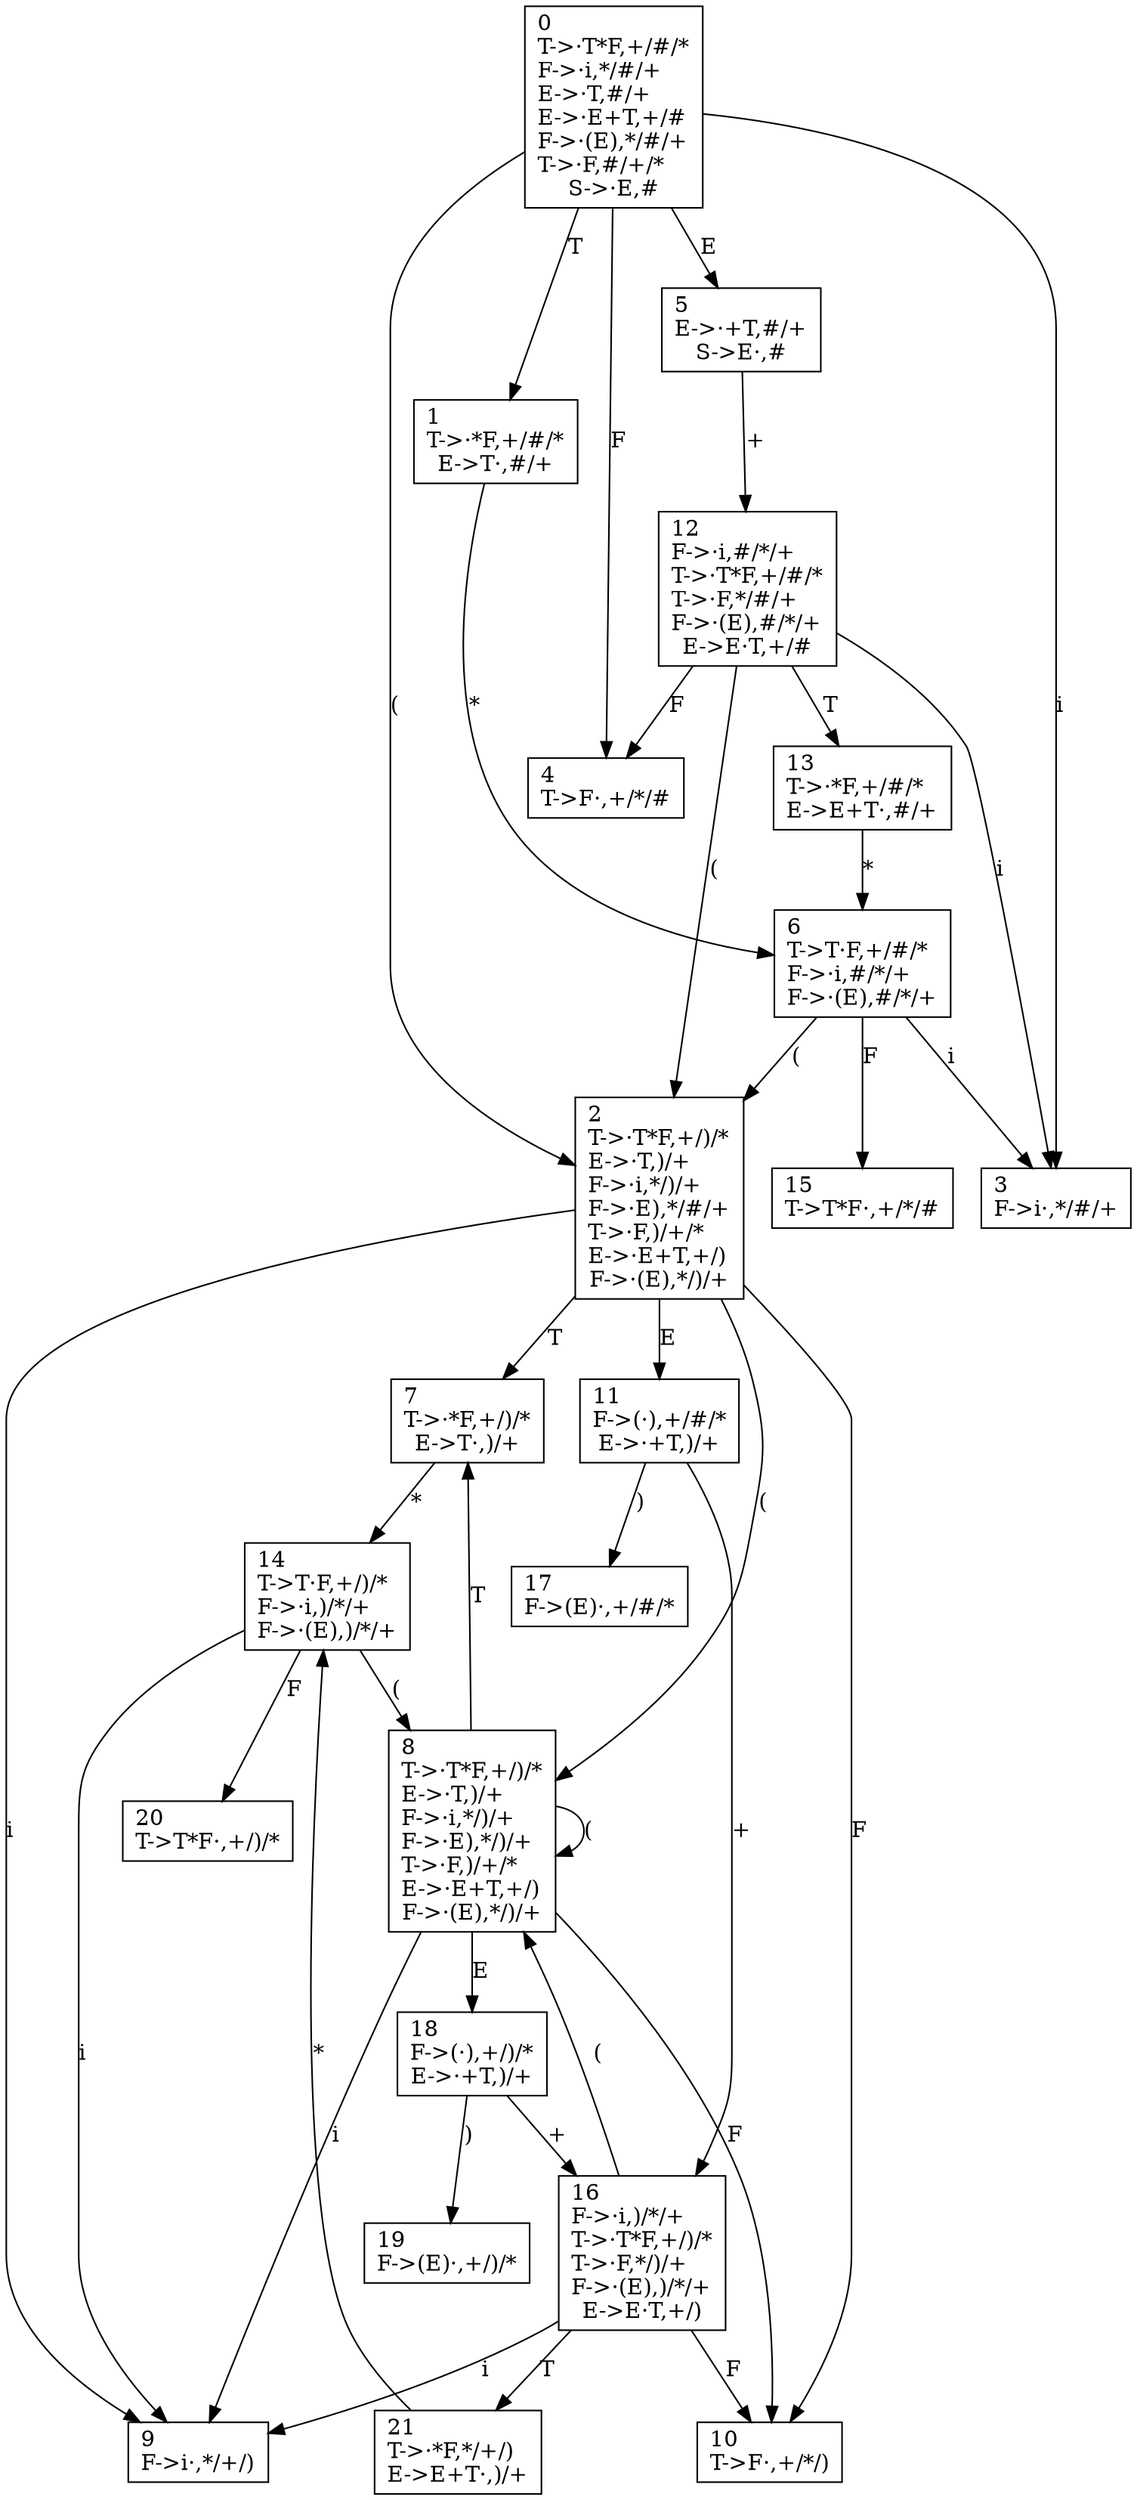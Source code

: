 // DFA
digraph {
	node [shape=box]
	0 [label="0\lT->·T*F,+/#/*\lF->·i,*/#/+\lE->·T,#/+\lE->·E+T,+/#\lF->·(E),*/#/+\lT->·F,#/+/*\lS->·E,#"]
	1 [label="1\lT->·*F,+/#/*\lE->T·,#/+"]
	2 [label="2\lT->·T*F,+/)/*\lE->·T,)/+\lF->·i,*/)/+\lF->·E),*/#/+\lT->·F,)/+/*\lE->·E+T,+/)\lF->·(E),*/)/+"]
	3 [label="3\lF->i·,*/#/+"]
	4 [label="4\lT->F·,+/*/#"]
	5 [label="5\lE->·+T,#/+\lS->E·,#"]
	6 [label="6\lT->T·F,+/#/*\lF->·i,#/*/+\lF->·(E),#/*/+"]
	7 [label="7\lT->·*F,+/)/*\lE->T·,)/+"]
	8 [label="8\lT->·T*F,+/)/*\lE->·T,)/+\lF->·i,*/)/+\lF->·E),*/)/+\lT->·F,)/+/*\lE->·E+T,+/)\lF->·(E),*/)/+"]
	9 [label="9\lF->i·,*/+/)"]
	10 [label="10\lT->F·,+/*/)"]
	11 [label="11\lF->(·),+/#/*\lE->·+T,)/+"]
	12 [label="12\lF->·i,#/*/+\lT->·T*F,+/#/*\lT->·F,*/#/+\lF->·(E),#/*/+\lE->E·T,+/#"]
	13 [label="13\lT->·*F,+/#/*\lE->E+T·,#/+"]
	14 [label="14\lT->T·F,+/)/*\lF->·i,)/*/+\lF->·(E),)/*/+"]
	15 [label="15\lT->T*F·,+/*/#"]
	16 [label="16\lF->·i,)/*/+\lT->·T*F,+/)/*\lT->·F,*/)/+\lF->·(E),)/*/+\lE->E·T,+/)"]
	17 [label="17\lF->(E)·,+/#/*"]
	18 [label="18\lF->(·),+/)/*\lE->·+T,)/+"]
	19 [label="19\lF->(E)·,+/)/*"]
	20 [label="20\lT->T*F·,+/)/*"]
	21 [label="21\lT->·*F,*/+/)\lE->E+T·,)/+"]
	0 -> 3 [label=i]
	0 -> 2 [label="("]
	0 -> 4 [label=F]
	0 -> 5 [label=E]
	0 -> 1 [label=T]
	1 -> 6 [label="*"]
	2 -> 9 [label=i]
	2 -> 8 [label="("]
	2 -> 10 [label=F]
	2 -> 11 [label=E]
	2 -> 7 [label=T]
	5 -> 12 [label="+"]
	6 -> 3 [label=i]
	6 -> 2 [label="("]
	6 -> 15 [label=F]
	7 -> 14 [label="*"]
	8 -> 9 [label=i]
	8 -> 8 [label="("]
	8 -> 10 [label=F]
	8 -> 18 [label=E]
	8 -> 7 [label=T]
	11 -> 17 [label=")"]
	11 -> 16 [label="+"]
	12 -> 3 [label=i]
	12 -> 2 [label="("]
	12 -> 4 [label=F]
	12 -> 13 [label=T]
	13 -> 6 [label="*"]
	14 -> 9 [label=i]
	14 -> 8 [label="("]
	14 -> 20 [label=F]
	16 -> 9 [label=i]
	16 -> 8 [label="("]
	16 -> 10 [label=F]
	16 -> 21 [label=T]
	18 -> 19 [label=")"]
	18 -> 16 [label="+"]
	21 -> 14 [label="*"]
}
